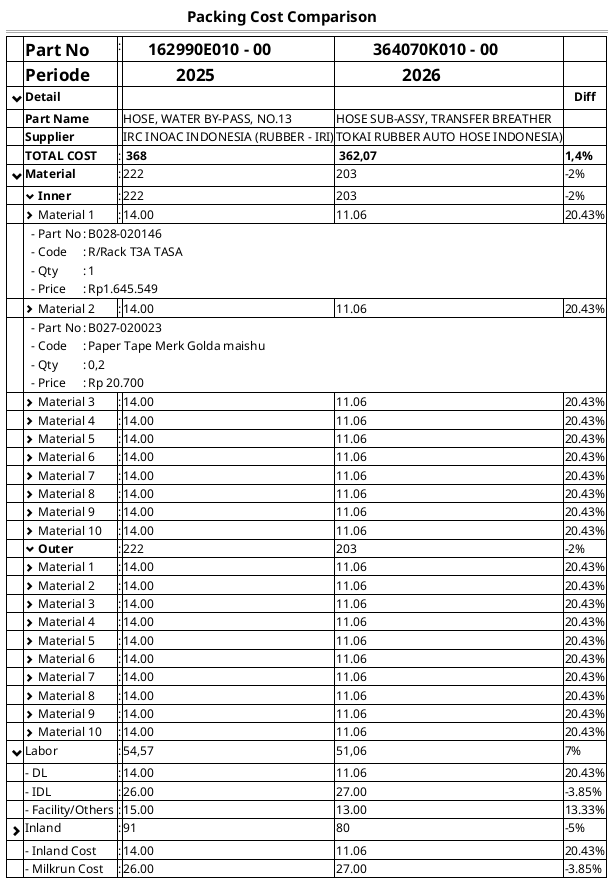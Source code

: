 @startsalt
{
                                                            <b><size:15>Packing Cost Comparison
  ==
  {#
    |.|<b><size:17>Part No                    | : |=       162990E010 - 00             |=         364070K010 - 00     |.|*
    |.|<b><size:17>Periode                    |.  |<b><size:17>            2025        |<b><size:17>               2026      |.|*
    |<size:15> <&chevron-bottom>     |<b>Detail           |  .| .                 | .             |   <b>Diff|*
    |.|<b>Part Name                  |.  |HOSE, WATER BY-PASS, NO.13         | HOSE SUB-ASSY, TRANSFER BREATHER        |.|*    
    |.|<b>Supplier                   |.  |IRC INOAC INDONESIA (RUBBER - IRI) | TOKAI RUBBER AUTO HOSE INDONESIA)       |.|*        
    |          .                  |<b>TOTAL COST            | : |<b> 368              |<b> 362,07          |<b>1,4% |*    
    |<size:15> <&chevron-bottom>  |<b>Material              | : | 222                 | 203                |-2%     |*
    |.                            |<&chevron-bottom><b> Inner              | : | 222                 | 203                |-2%     |*
    |.                            | <&chevron-right> Material 1	               |:  |	14.00              |	11.06	            |20.43%  |*
    .|{
      .| - Part No	 |:|B028-020146  |*
      .| - Code      |:|R/Rack T3A TASA
      .| - Qty	     |:|1            |*
      .| - Price 	   |:| Rp1.645.549 |*
    }|*|*|*|*|*
    |.                            | <&chevron-right> Material 2	               |:  |	14.00              |	11.06	            |20.43%  |*
    .|{
      .| - Part No	 |:| B027-020023 |*
      .| - Code      |:| Paper Tape Merk Golda maishu |*
      .| - Qty	     |:| 0,2         |*
      .| - Price 	   |:| Rp 20.700   |*
    }|*|*|*|*|*
    |.                            | <&chevron-right> Material 3	               |:  |	14.00              |	11.06	            |20.43%  |*
    |.                            | <&chevron-right> Material 4	               |:  |	14.00              |	11.06	            |20.43%  |*
    |.                            | <&chevron-right> Material 5	               |:  |	14.00              |	11.06	            |20.43%  |*
    |.                            | <&chevron-right> Material 6	               |:  |	14.00              |	11.06	            |20.43%  |*
    |.                            | <&chevron-right> Material 7	               |:  |	14.00              |	11.06	            |20.43%  |*
    |.                            | <&chevron-right> Material 8	               |:  |	14.00              |	11.06	            |20.43%  |*
    |.                            | <&chevron-right> Material 9	               |:  |	14.00              |	11.06	            |20.43%  |*
    |.                            | <&chevron-right> Material 10	               |:  |	14.00              |	11.06	            |20.43%  |*
    |.                            |<&chevron-bottom><b> Outer              | : | 222                 | 203                |-2%     |*
    |.                            | <&chevron-right> Material 1	               |:  |	14.00              |	11.06	            |20.43%  |*
    |.                            | <&chevron-right> Material 2	               |:  |	14.00              |	11.06	            |20.43%  |*
    |.                            | <&chevron-right> Material 3	               |:  |	14.00              |	11.06	            |20.43%  |*
    |.                            | <&chevron-right> Material 4	               |:  |	14.00              |	11.06	            |20.43%  |*
    |.                            | <&chevron-right> Material 5	               |:  |	14.00              |	11.06	            |20.43%  |*
    |.                            | <&chevron-right> Material 6	               |:  |	14.00              |	11.06	            |20.43%  |*
    |.                            | <&chevron-right> Material 7	               |:  |	14.00              |	11.06	            |20.43%  |*
    |.                            | <&chevron-right> Material 8	               |:  |	14.00              |	11.06	            |20.43%  |*
    |.                            | <&chevron-right> Material 9	               |:  |	14.00              |	11.06	            |20.43%  |*
    |.                            | <&chevron-right> Material 10	               |:  |	14.00              |	11.06	            |20.43%  |*

    |<size:15> <&chevron-bottom>  |Labor                 | : | 54,57               | 51,06              |7%      |*
    |.                            | - DL	               |:  |	14.00              |	11.06	            |20.43%  |*
    |.                            | - IDL	               |:  |	26.00              |	27.00	            |–3.85%  |*
    |.                            | - Facility/Others	   |:  |	15.00              |	13.00	            |13.33%  |*
      
    |<size:15> <&chevron-right>   |Inland                | : | 91                  | 80                 |-5%  |*    
    |.                            | - Inland Cost	       |:  |	14.00              |	11.06	            |20.43%  |*
    |.                            | - Milkrun Cost	      |:  |	26.00              |	27.00	            |–3.85%  |*    
  }
  
}
@endsalt